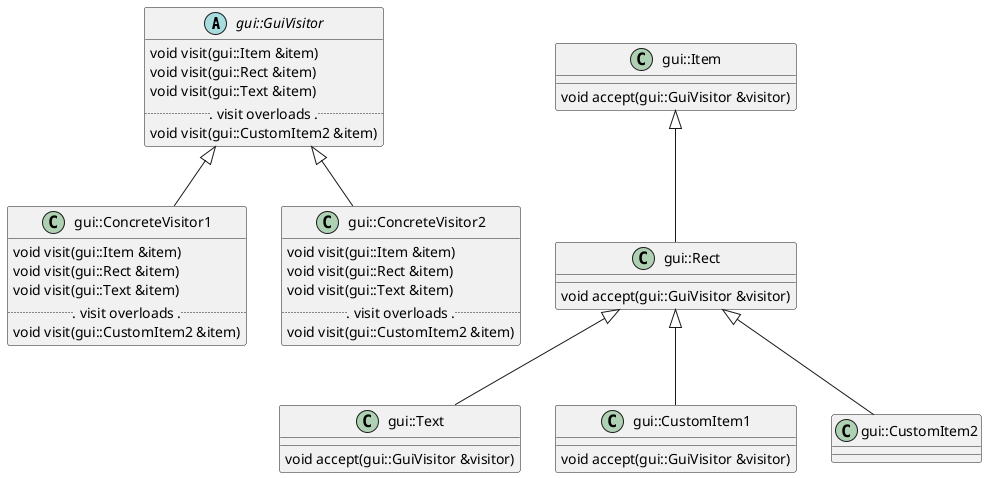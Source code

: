 @startuml

abstract class gui::GuiVisitor
{
    void visit(gui::Item &item)
    void visit(gui::Rect &item)
    void visit(gui::Text &item)
    ... visit overloads ...
    void visit(gui::CustomItem2 &item)
}

class gui::ConcreteVisitor1
{
    void visit(gui::Item &item)
    void visit(gui::Rect &item)
    void visit(gui::Text &item)
    ... visit overloads ...
    void visit(gui::CustomItem2 &item)
}

class gui::ConcreteVisitor2
{
    void visit(gui::Item &item)
    void visit(gui::Rect &item)
    void visit(gui::Text &item)
    ... visit overloads ...
    void visit(gui::CustomItem2 &item)
}

gui::GuiVisitor <|-- gui::ConcreteVisitor1
gui::GuiVisitor <|-- gui::ConcreteVisitor2

class gui::Item
{
    void accept(gui::GuiVisitor &visitor)
}
class gui::Rect
{
    void accept(gui::GuiVisitor &visitor)
}
class gui::Text
{
    void accept(gui::GuiVisitor &visitor)
}
class gui::CustomItem1
{
    void accept(gui::GuiVisitor &visitor)
}
class gui::CustomItem2
{
}

gui::Item <|-- gui::Rect
gui::Rect <|-- gui::Text
gui::Rect <|-- gui::CustomItem1
gui::Rect <|-- gui::CustomItem2
@enduml
